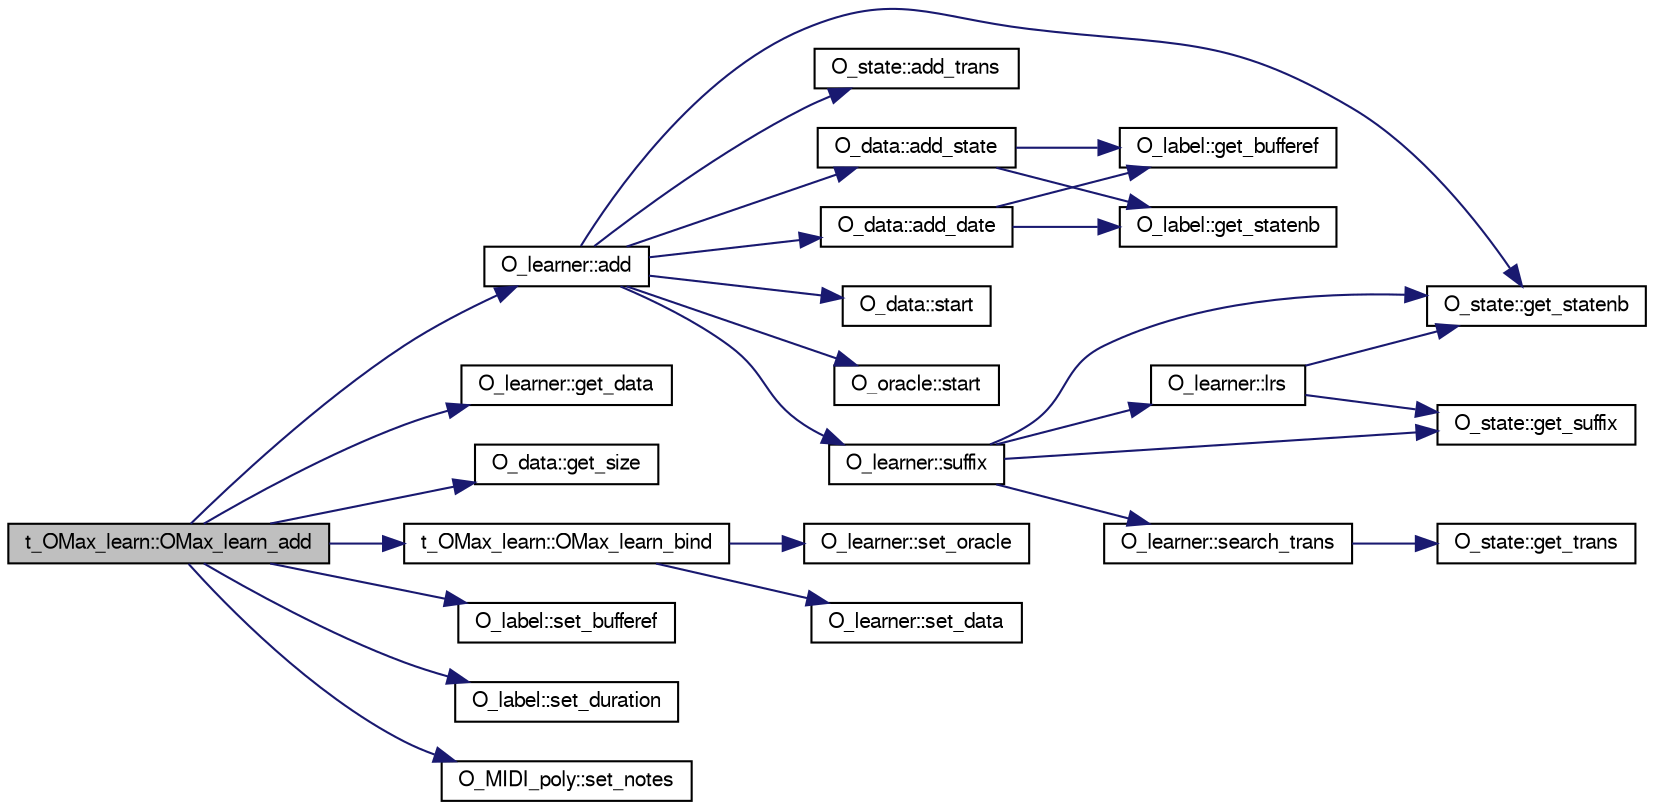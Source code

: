 digraph G
{
  bgcolor="transparent";
  edge [fontname="FreeSans",fontsize="10",labelfontname="FreeSans",labelfontsize="10"];
  node [fontname="FreeSans",fontsize="10",shape=record];
  rankdir=LR;
  Node1 [label="t_OMax_learn::OMax_learn_add",height=0.2,width=0.4,color="black", fillcolor="grey75", style="filled" fontcolor="black"];
  Node1 -> Node2 [color="midnightblue",fontsize="10",style="solid",fontname="FreeSans"];
  Node2 [label="O_learner::add",height=0.2,width=0.4,color="black",URL="$class_o__learner.html#a76e70c161ed365c4d708307a2bfa0d55",tooltip="Add a data state and build FO in consequence."];
  Node2 -> Node3 [color="midnightblue",fontsize="10",style="solid",fontname="FreeSans"];
  Node3 [label="O_data::add_date",height=0.2,width=0.4,color="black",URL="$class_o__data.html#a3fa234b4542a1383c6c902f8a65b0a45",tooltip="Reference a date from data."];
  Node3 -> Node4 [color="midnightblue",fontsize="10",style="solid",fontname="FreeSans"];
  Node4 [label="O_label::get_bufferef",height=0.2,width=0.4,color="black",URL="$class_o__label.html#a18816b978a098c2e57b5f36e39e8f8ad",tooltip="Return the time reference in the buffer the state is pointing to (in ms)."];
  Node3 -> Node5 [color="midnightblue",fontsize="10",style="solid",fontname="FreeSans"];
  Node5 [label="O_label::get_statenb",height=0.2,width=0.4,color="black",URL="$class_o__label.html#a95c66f241f7bd5fc50215aa84d50ad9b",tooltip="Return the number of the state in the sequence."];
  Node2 -> Node6 [color="midnightblue",fontsize="10",style="solid",fontname="FreeSans"];
  Node6 [label="O_data::add_state",height=0.2,width=0.4,color="black",URL="$class_o__data.html#a37130bd8972a72c868f85b979b865dcf",tooltip="Reference a state from data."];
  Node6 -> Node4 [color="midnightblue",fontsize="10",style="solid",fontname="FreeSans"];
  Node6 -> Node5 [color="midnightblue",fontsize="10",style="solid",fontname="FreeSans"];
  Node2 -> Node7 [color="midnightblue",fontsize="10",style="solid",fontname="FreeSans"];
  Node7 [label="O_state::add_trans",height=0.2,width=0.4,color="black",URL="$class_o__state.html#a86bf0468ce6bb52458056d6ce4474ae1",tooltip="Add a transition to the transition list."];
  Node2 -> Node8 [color="midnightblue",fontsize="10",style="solid",fontname="FreeSans"];
  Node8 [label="O_state::get_statenb",height=0.2,width=0.4,color="black",URL="$class_o__state.html#a046051313287022e6d9893beac4f3e4b",tooltip="Return the number of the state in FO."];
  Node2 -> Node9 [color="midnightblue",fontsize="10",style="solid",fontname="FreeSans"];
  Node9 [label="O_data::start",height=0.2,width=0.4,color="black",URL="$class_o__data.html#aa562023520b6863fa06f069c552d1d53",tooltip="Initialisation."];
  Node2 -> Node10 [color="midnightblue",fontsize="10",style="solid",fontname="FreeSans"];
  Node10 [label="O_oracle::start",height=0.2,width=0.4,color="black",URL="$class_o__oracle.html#aaab57df465a11c7ff254e8e93323fd54",tooltip="Initialisation."];
  Node2 -> Node11 [color="midnightblue",fontsize="10",style="solid",fontname="FreeSans"];
  Node11 [label="O_learner::suffix",height=0.2,width=0.4,color="black",URL="$class_o__learner.html#ac188f3631f62564db233b88848970d00",tooltip="Run the suffix oracle core algorithm."];
  Node11 -> Node8 [color="midnightblue",fontsize="10",style="solid",fontname="FreeSans"];
  Node11 -> Node12 [color="midnightblue",fontsize="10",style="solid",fontname="FreeSans"];
  Node12 [label="O_state::get_suffix",height=0.2,width=0.4,color="black",URL="$class_o__state.html#ae1f577ab7e81969b53d589e22d4e853c",tooltip="Return the suffix link and the associated lrs."];
  Node11 -> Node13 [color="midnightblue",fontsize="10",style="solid",fontname="FreeSans"];
  Node13 [label="O_learner::lrs",height=0.2,width=0.4,color="black",URL="$class_o__learner.html#a9b3f5a9cee0170db35db188ceeea277a",tooltip="Compute the length of common suffix."];
  Node13 -> Node8 [color="midnightblue",fontsize="10",style="solid",fontname="FreeSans"];
  Node13 -> Node12 [color="midnightblue",fontsize="10",style="solid",fontname="FreeSans"];
  Node11 -> Node14 [color="midnightblue",fontsize="10",style="solid",fontname="FreeSans"];
  Node14 [label="O_learner::search_trans",height=0.2,width=0.4,color="black",URL="$class_o__learner.html#ad741e34562041a9113a561e48c0c0fa0",tooltip="Find transition."];
  Node14 -> Node15 [color="midnightblue",fontsize="10",style="solid",fontname="FreeSans"];
  Node15 [label="O_state::get_trans",height=0.2,width=0.4,color="black",URL="$class_o__state.html#a10b14aabd7bb9b8441198cc8934a41d9",tooltip="Return the list transitions."];
  Node1 -> Node16 [color="midnightblue",fontsize="10",style="solid",fontname="FreeSans"];
  Node16 [label="O_learner::get_data",height=0.2,width=0.4,color="black",URL="$class_o__learner.html#a84fb3afd03ebda69cbc56ea4c22147cf",tooltip="Return a pointer to Data structure."];
  Node1 -> Node17 [color="midnightblue",fontsize="10",style="solid",fontname="FreeSans"];
  Node17 [label="O_data::get_size",height=0.2,width=0.4,color="black",URL="$class_o__data.html#ab8222f2093f5b02d55857a8c61d1ee0c",tooltip="Return the current size of the sequence."];
  Node1 -> Node18 [color="midnightblue",fontsize="10",style="solid",fontname="FreeSans"];
  Node18 [label="t_OMax_learn::OMax_learn_bind",height=0.2,width=0.4,color="black",URL="$structt___o_max__learn.html#a9c9b7325bcd3b792589d76a2f5b02341",tooltip="Bind the learner with FO and Data Sequence."];
  Node18 -> Node19 [color="midnightblue",fontsize="10",style="solid",fontname="FreeSans"];
  Node19 [label="O_learner::set_data",height=0.2,width=0.4,color="black",URL="$class_o__learner.html#aaa1788b23c9075cd54af2cf4f82dea3b",tooltip="Set the Data structure to write in."];
  Node18 -> Node20 [color="midnightblue",fontsize="10",style="solid",fontname="FreeSans"];
  Node20 [label="O_learner::set_oracle",height=0.2,width=0.4,color="black",URL="$class_o__learner.html#a10846d475c4ad2fda3a904abf521e1ce",tooltip="Set the FO structure to write in."];
  Node1 -> Node21 [color="midnightblue",fontsize="10",style="solid",fontname="FreeSans"];
  Node21 [label="O_label::set_bufferef",height=0.2,width=0.4,color="black",URL="$class_o__label.html#aa604942e962480873de964bd7986479d",tooltip="Set the time reference in the buffer of the state (in ms)."];
  Node1 -> Node22 [color="midnightblue",fontsize="10",style="solid",fontname="FreeSans"];
  Node22 [label="O_label::set_duration",height=0.2,width=0.4,color="black",URL="$class_o__label.html#a783347204e8d849058121c6cb1189db7",tooltip="Set the duration of the state (in ms)."];
  Node1 -> Node23 [color="midnightblue",fontsize="10",style="solid",fontname="FreeSans"];
  Node23 [label="O_MIDI_poly::set_notes",height=0.2,width=0.4,color="black",URL="$class_o___m_i_d_i__poly.html#acd99284f1a4d434f3e2494c5de1828c0",tooltip="Set the list of notes in the frame."];
}
